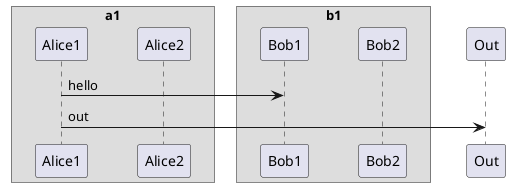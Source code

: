 {
  "sha1": "7q5kspootzmb6i7dpcwjm9fm7cdygsr",
  "insertion": {
    "when": "2024-05-30T20:48:21.258Z",
    "user": "plantuml@gmail.com"
  }
}
@startuml
skinparam ParticipantPadding 20
skinparam BoxPadding 10
box "a1"
participant Alice1
participant Alice2
end box
box "b1"
participant Bob1
participant Bob2
end box
Alice1 -> Bob1 : hello
Alice1 -> Out : out
@enduml
